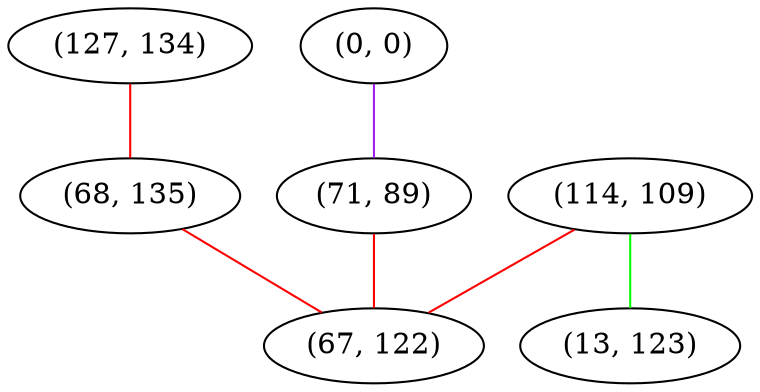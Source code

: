 graph "" {
"(127, 134)";
"(0, 0)";
"(68, 135)";
"(114, 109)";
"(71, 89)";
"(67, 122)";
"(13, 123)";
"(127, 134)" -- "(68, 135)"  [color=red, key=0, weight=1];
"(0, 0)" -- "(71, 89)"  [color=purple, key=0, weight=4];
"(68, 135)" -- "(67, 122)"  [color=red, key=0, weight=1];
"(114, 109)" -- "(67, 122)"  [color=red, key=0, weight=1];
"(114, 109)" -- "(13, 123)"  [color=green, key=0, weight=2];
"(71, 89)" -- "(67, 122)"  [color=red, key=0, weight=1];
}

